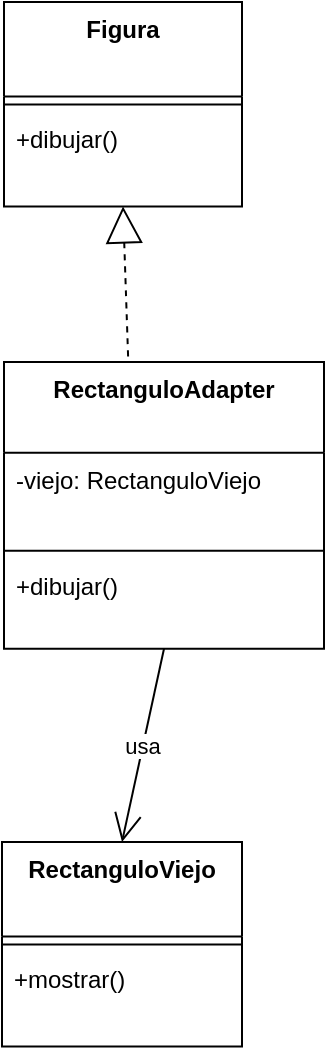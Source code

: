 <mxfile version="26.2.14">
  <diagram name="Página-1" id="8pnUF-smsVC603dwa3bq">
    <mxGraphModel dx="818" dy="440" grid="1" gridSize="10" guides="1" tooltips="1" connect="1" arrows="1" fold="1" page="1" pageScale="1" pageWidth="827" pageHeight="1169" math="0" shadow="0">
      <root>
        <mxCell id="0" />
        <mxCell id="1" parent="0" />
        <mxCell id="9VxYBBlHyfwKnt9s5blo-1" value="Figura" style="swimlane;fontStyle=1;align=center;verticalAlign=top;childLayout=stackLayout;horizontal=1;startSize=47.2;horizontalStack=0;resizeParent=1;resizeParentMax=0;resizeLast=0;collapsible=0;marginBottom=0;" vertex="1" parent="1">
          <mxGeometry x="80" y="20" width="119" height="102.2" as="geometry" />
        </mxCell>
        <mxCell id="9VxYBBlHyfwKnt9s5blo-2" style="line;strokeWidth=1;fillColor=none;align=left;verticalAlign=middle;spacingTop=-1;spacingLeft=3;spacingRight=3;rotatable=0;labelPosition=right;points=[];portConstraint=eastwest;strokeColor=inherit;" vertex="1" parent="9VxYBBlHyfwKnt9s5blo-1">
          <mxGeometry y="47.2" width="119" height="8" as="geometry" />
        </mxCell>
        <mxCell id="9VxYBBlHyfwKnt9s5blo-3" value="+dibujar()" style="text;strokeColor=none;fillColor=none;align=left;verticalAlign=top;spacingLeft=4;spacingRight=4;overflow=hidden;rotatable=0;points=[[0,0.5],[1,0.5]];portConstraint=eastwest;" vertex="1" parent="9VxYBBlHyfwKnt9s5blo-1">
          <mxGeometry y="55.2" width="119" height="47" as="geometry" />
        </mxCell>
        <mxCell id="9VxYBBlHyfwKnt9s5blo-4" value="RectanguloViejo" style="swimlane;fontStyle=1;align=center;verticalAlign=top;childLayout=stackLayout;horizontal=1;startSize=47.2;horizontalStack=0;resizeParent=1;resizeParentMax=0;resizeLast=0;collapsible=0;marginBottom=0;" vertex="1" parent="1">
          <mxGeometry x="79" y="440" width="120" height="102.2" as="geometry" />
        </mxCell>
        <mxCell id="9VxYBBlHyfwKnt9s5blo-5" style="line;strokeWidth=1;fillColor=none;align=left;verticalAlign=middle;spacingTop=-1;spacingLeft=3;spacingRight=3;rotatable=0;labelPosition=right;points=[];portConstraint=eastwest;strokeColor=inherit;" vertex="1" parent="9VxYBBlHyfwKnt9s5blo-4">
          <mxGeometry y="47.2" width="120" height="8" as="geometry" />
        </mxCell>
        <mxCell id="9VxYBBlHyfwKnt9s5blo-6" value="+mostrar()" style="text;strokeColor=none;fillColor=none;align=left;verticalAlign=top;spacingLeft=4;spacingRight=4;overflow=hidden;rotatable=0;points=[[0,0.5],[1,0.5]];portConstraint=eastwest;" vertex="1" parent="9VxYBBlHyfwKnt9s5blo-4">
          <mxGeometry y="55.2" width="120" height="47" as="geometry" />
        </mxCell>
        <mxCell id="9VxYBBlHyfwKnt9s5blo-7" value="RectanguloAdapter" style="swimlane;fontStyle=1;align=center;verticalAlign=top;childLayout=stackLayout;horizontal=1;startSize=45.333;horizontalStack=0;resizeParent=1;resizeParentMax=0;resizeLast=0;collapsible=0;marginBottom=0;" vertex="1" parent="1">
          <mxGeometry x="80" y="200" width="160" height="143.333" as="geometry" />
        </mxCell>
        <mxCell id="9VxYBBlHyfwKnt9s5blo-8" value="-viejo: RectanguloViejo" style="text;strokeColor=none;fillColor=none;align=left;verticalAlign=top;spacingLeft=4;spacingRight=4;overflow=hidden;rotatable=0;points=[[0,0.5],[1,0.5]];portConstraint=eastwest;" vertex="1" parent="9VxYBBlHyfwKnt9s5blo-7">
          <mxGeometry y="45.333" width="160" height="45" as="geometry" />
        </mxCell>
        <mxCell id="9VxYBBlHyfwKnt9s5blo-9" style="line;strokeWidth=1;fillColor=none;align=left;verticalAlign=middle;spacingTop=-1;spacingLeft=3;spacingRight=3;rotatable=0;labelPosition=right;points=[];portConstraint=eastwest;strokeColor=inherit;" vertex="1" parent="9VxYBBlHyfwKnt9s5blo-7">
          <mxGeometry y="90.333" width="160" height="8" as="geometry" />
        </mxCell>
        <mxCell id="9VxYBBlHyfwKnt9s5blo-10" value="+dibujar()" style="text;strokeColor=none;fillColor=none;align=left;verticalAlign=top;spacingLeft=4;spacingRight=4;overflow=hidden;rotatable=0;points=[[0,0.5],[1,0.5]];portConstraint=eastwest;" vertex="1" parent="9VxYBBlHyfwKnt9s5blo-7">
          <mxGeometry y="98.333" width="160" height="45" as="geometry" />
        </mxCell>
        <mxCell id="9VxYBBlHyfwKnt9s5blo-11" value="" style="curved=1;dashed=1;startArrow=block;startSize=16;startFill=0;endArrow=none;exitX=0.5;exitY=1;rounded=0;entryX=0.388;entryY=-0.014;entryDx=0;entryDy=0;entryPerimeter=0;" edge="1" parent="1" source="9VxYBBlHyfwKnt9s5blo-1" target="9VxYBBlHyfwKnt9s5blo-7">
          <mxGeometry relative="1" as="geometry">
            <Array as="points" />
            <mxPoint x="150" y="140" as="targetPoint" />
          </mxGeometry>
        </mxCell>
        <mxCell id="9VxYBBlHyfwKnt9s5blo-12" value="usa" style="curved=1;startArrow=none;endArrow=open;endSize=12;exitX=0.5;exitY=1;entryX=0.5;entryY=0;rounded=0;" edge="1" parent="1" source="9VxYBBlHyfwKnt9s5blo-7" target="9VxYBBlHyfwKnt9s5blo-4">
          <mxGeometry x="-0.002" relative="1" as="geometry">
            <Array as="points" />
            <mxPoint as="offset" />
          </mxGeometry>
        </mxCell>
      </root>
    </mxGraphModel>
  </diagram>
</mxfile>
